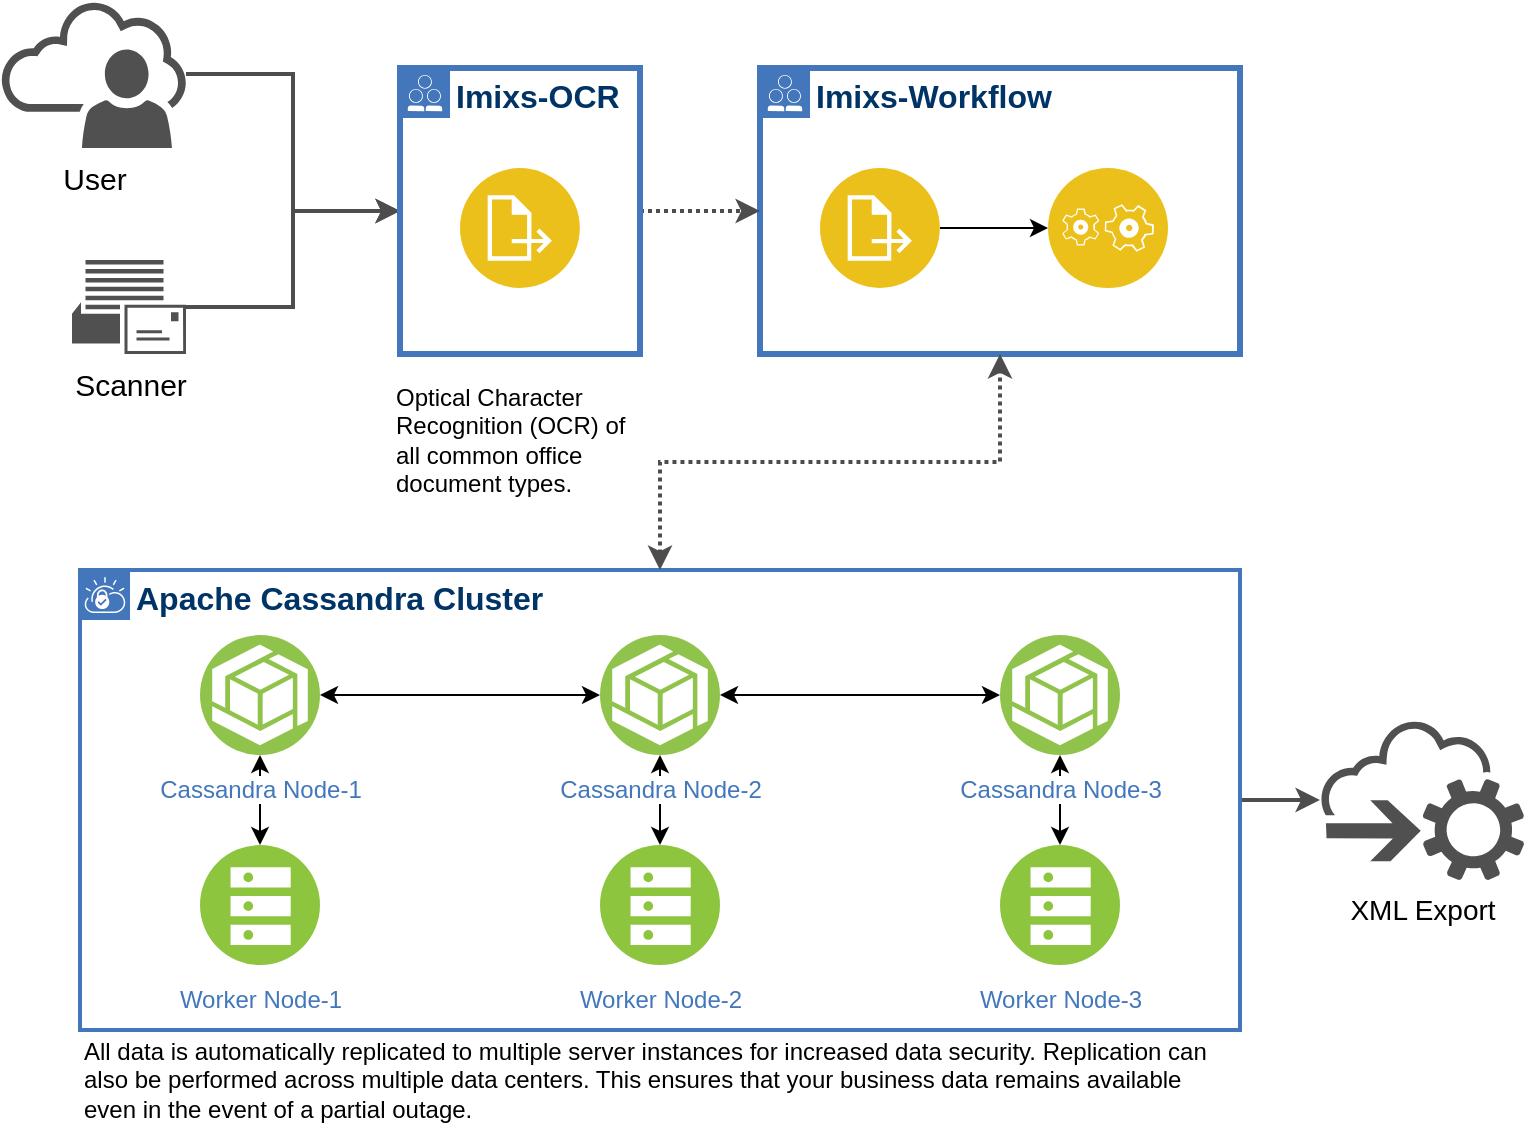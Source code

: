 <mxfile version="13.7.3" type="device"><diagram id="B5nKMUZ4Oj4fQWvD0Bmc" name="Seite-1"><mxGraphModel dx="1160" dy="712" grid="1" gridSize="10" guides="1" tooltips="1" connect="1" arrows="1" fold="1" page="1" pageScale="1" pageWidth="827" pageHeight="1169" math="0" shadow="0"><root><mxCell id="0"/><mxCell id="1" parent="0"/><mxCell id="9wHzd0In4hkkjLLAUm8Q-2" value="Imixs-Workflow" style="shape=mxgraph.ibm.box;prType=public;fontStyle=1;verticalAlign=top;align=left;spacingLeft=32;spacingTop=4;fillColor=none;rounded=0;whiteSpace=wrap;html=1;strokeColor=#4376BB;strokeWidth=3;dashed=0;container=1;spacing=-4;collapsible=0;expand=0;recursiveResize=0;fontSize=16;fontColor=#003366;" vertex="1" parent="1"><mxGeometry x="420" y="104" width="240" height="143" as="geometry"/></mxCell><mxCell id="9wHzd0In4hkkjLLAUm8Q-9" value="" style="aspect=fixed;perimeter=ellipsePerimeter;html=1;align=center;shadow=0;dashed=0;fontColor=#4277BB;labelBackgroundColor=#ffffff;fontSize=12;spacingTop=3;image;image=img/lib/ibm/applications/application_logic.svg;" vertex="1" parent="9wHzd0In4hkkjLLAUm8Q-2"><mxGeometry x="144" y="50" width="60" height="60" as="geometry"/></mxCell><mxCell id="9wHzd0In4hkkjLLAUm8Q-11" style="edgeStyle=orthogonalEdgeStyle;rounded=0;orthogonalLoop=1;jettySize=auto;html=1;entryX=0;entryY=0.5;entryDx=0;entryDy=0;fontSize=15;" edge="1" parent="9wHzd0In4hkkjLLAUm8Q-2" source="9wHzd0In4hkkjLLAUm8Q-10" target="9wHzd0In4hkkjLLAUm8Q-9"><mxGeometry relative="1" as="geometry"/></mxCell><mxCell id="9wHzd0In4hkkjLLAUm8Q-10" value="" style="aspect=fixed;perimeter=ellipsePerimeter;html=1;align=center;shadow=0;dashed=0;fontColor=#4277BB;labelBackgroundColor=#ffffff;fontSize=12;spacingTop=3;image;image=img/lib/ibm/applications/annotate.svg;" vertex="1" parent="9wHzd0In4hkkjLLAUm8Q-2"><mxGeometry x="30" y="50" width="60" height="60" as="geometry"/></mxCell><mxCell id="9wHzd0In4hkkjLLAUm8Q-32" style="edgeStyle=orthogonalEdgeStyle;rounded=0;orthogonalLoop=1;jettySize=auto;html=1;strokeColor=#4D4D4D;strokeWidth=2;fontSize=14;fontColor=#000000;" edge="1" parent="1" source="9wHzd0In4hkkjLLAUm8Q-3" target="9wHzd0In4hkkjLLAUm8Q-31"><mxGeometry relative="1" as="geometry"/></mxCell><mxCell id="9wHzd0In4hkkjLLAUm8Q-3" value="Apache Cassandra Cluster" style="shape=mxgraph.ibm.box;prType=vpc;fontStyle=1;verticalAlign=top;align=left;spacingLeft=32;spacingTop=4;fillColor=none;rounded=0;whiteSpace=wrap;html=1;strokeColor=#4376BB;strokeWidth=2;dashed=0;container=1;spacing=-4;collapsible=0;expand=0;recursiveResize=0;fontSize=16;fontColor=#003366;" vertex="1" parent="1"><mxGeometry x="80" y="355" width="580" height="230" as="geometry"/></mxCell><mxCell id="9wHzd0In4hkkjLLAUm8Q-13" value="Worker Node-1" style="aspect=fixed;perimeter=ellipsePerimeter;html=1;align=center;shadow=0;dashed=0;fontColor=#4277BB;labelBackgroundColor=#ffffff;fontSize=12;spacingTop=3;image;image=img/lib/ibm/vpc/BareMetalServer.svg;" vertex="1" parent="9wHzd0In4hkkjLLAUm8Q-3"><mxGeometry x="60" y="137.5" width="60" height="60" as="geometry"/></mxCell><mxCell id="9wHzd0In4hkkjLLAUm8Q-16" value="Worker Node-2" style="aspect=fixed;perimeter=ellipsePerimeter;html=1;align=center;shadow=0;dashed=0;fontColor=#4277BB;labelBackgroundColor=#ffffff;fontSize=12;spacingTop=3;image;image=img/lib/ibm/vpc/BareMetalServer.svg;" vertex="1" parent="9wHzd0In4hkkjLLAUm8Q-3"><mxGeometry x="260" y="137.5" width="60" height="60" as="geometry"/></mxCell><mxCell id="9wHzd0In4hkkjLLAUm8Q-17" value="Worker Node-3" style="aspect=fixed;perimeter=ellipsePerimeter;html=1;align=center;shadow=0;dashed=0;fontColor=#4277BB;labelBackgroundColor=#ffffff;fontSize=12;spacingTop=3;image;image=img/lib/ibm/vpc/BareMetalServer.svg;" vertex="1" parent="9wHzd0In4hkkjLLAUm8Q-3"><mxGeometry x="460" y="137.5" width="60" height="60" as="geometry"/></mxCell><mxCell id="9wHzd0In4hkkjLLAUm8Q-26" value="" style="html=1;labelBackgroundColor=#ffffff;startArrow=classic;startFill=1;startSize=6;endArrow=classic;endFill=1;endSize=6;jettySize=auto;orthogonalLoop=1;strokeWidth=1;fontSize=14;" edge="1" parent="9wHzd0In4hkkjLLAUm8Q-3" source="9wHzd0In4hkkjLLAUm8Q-33" target="9wHzd0In4hkkjLLAUm8Q-34"><mxGeometry width="60" height="60" relative="1" as="geometry"><mxPoint x="170" y="45" as="sourcePoint"/><mxPoint x="230" y="-15" as="targetPoint"/></mxGeometry></mxCell><mxCell id="9wHzd0In4hkkjLLAUm8Q-27" value="" style="html=1;labelBackgroundColor=#ffffff;startArrow=classic;startFill=1;startSize=6;endArrow=classic;endFill=1;endSize=6;jettySize=auto;orthogonalLoop=1;strokeWidth=1;fontSize=14;" edge="1" parent="9wHzd0In4hkkjLLAUm8Q-3" source="9wHzd0In4hkkjLLAUm8Q-34" target="9wHzd0In4hkkjLLAUm8Q-35"><mxGeometry width="60" height="60" relative="1" as="geometry"><mxPoint x="170" y="45" as="sourcePoint"/><mxPoint x="230" y="-15" as="targetPoint"/></mxGeometry></mxCell><mxCell id="9wHzd0In4hkkjLLAUm8Q-28" value="" style="html=1;labelBackgroundColor=#ffffff;startArrow=classic;startFill=1;startSize=6;endArrow=classic;endFill=1;endSize=6;jettySize=auto;orthogonalLoop=1;strokeWidth=1;fontSize=14;" edge="1" parent="9wHzd0In4hkkjLLAUm8Q-3" source="9wHzd0In4hkkjLLAUm8Q-13" target="9wHzd0In4hkkjLLAUm8Q-33"><mxGeometry width="60" height="60" relative="1" as="geometry"><mxPoint x="170" y="45" as="sourcePoint"/><mxPoint x="230" y="-15" as="targetPoint"/></mxGeometry></mxCell><mxCell id="9wHzd0In4hkkjLLAUm8Q-29" value="" style="html=1;labelBackgroundColor=#ffffff;startArrow=classic;startFill=1;startSize=6;endArrow=classic;endFill=1;endSize=6;jettySize=auto;orthogonalLoop=1;strokeWidth=1;fontSize=14;" edge="1" parent="9wHzd0In4hkkjLLAUm8Q-3" source="9wHzd0In4hkkjLLAUm8Q-16" target="9wHzd0In4hkkjLLAUm8Q-34"><mxGeometry width="60" height="60" relative="1" as="geometry"><mxPoint x="210" y="200" as="sourcePoint"/><mxPoint x="170" as="targetPoint"/></mxGeometry></mxCell><mxCell id="9wHzd0In4hkkjLLAUm8Q-30" value="" style="html=1;labelBackgroundColor=#ffffff;startArrow=classic;startFill=1;startSize=6;endArrow=classic;endFill=1;endSize=6;jettySize=auto;orthogonalLoop=1;strokeWidth=1;fontSize=14;" edge="1" parent="9wHzd0In4hkkjLLAUm8Q-3" source="9wHzd0In4hkkjLLAUm8Q-17" target="9wHzd0In4hkkjLLAUm8Q-35"><mxGeometry width="60" height="60" relative="1" as="geometry"><mxPoint x="170" y="45" as="sourcePoint"/><mxPoint x="230" y="-15" as="targetPoint"/></mxGeometry></mxCell><mxCell id="9wHzd0In4hkkjLLAUm8Q-33" value="Cassandra Node-1" style="aspect=fixed;perimeter=ellipsePerimeter;html=1;align=center;shadow=0;dashed=0;fontColor=#4277BB;labelBackgroundColor=#ffffff;fontSize=12;spacingTop=3;image;image=img/lib/ibm/vpc/ObjectStorage.svg;" vertex="1" parent="9wHzd0In4hkkjLLAUm8Q-3"><mxGeometry x="60" y="32.5" width="60" height="60" as="geometry"/></mxCell><mxCell id="9wHzd0In4hkkjLLAUm8Q-34" value="Cassandra Node-2" style="aspect=fixed;perimeter=ellipsePerimeter;html=1;align=center;shadow=0;dashed=0;fontColor=#4277BB;labelBackgroundColor=#ffffff;fontSize=12;spacingTop=3;image;image=img/lib/ibm/vpc/ObjectStorage.svg;" vertex="1" parent="9wHzd0In4hkkjLLAUm8Q-3"><mxGeometry x="260" y="32.5" width="60" height="60" as="geometry"/></mxCell><mxCell id="9wHzd0In4hkkjLLAUm8Q-35" value="Cassandra Node-3" style="aspect=fixed;perimeter=ellipsePerimeter;html=1;align=center;shadow=0;dashed=0;fontColor=#4277BB;labelBackgroundColor=#ffffff;fontSize=12;spacingTop=3;image;image=img/lib/ibm/vpc/ObjectStorage.svg;" vertex="1" parent="9wHzd0In4hkkjLLAUm8Q-3"><mxGeometry x="460" y="32.5" width="60" height="60" as="geometry"/></mxCell><mxCell id="9wHzd0In4hkkjLLAUm8Q-24" style="edgeStyle=orthogonalEdgeStyle;rounded=0;orthogonalLoop=1;jettySize=auto;html=1;fontSize=16;fontColor=#003366;strokeColor=#4D4D4D;strokeWidth=2;" edge="1" parent="1" source="9wHzd0In4hkkjLLAUm8Q-4" target="9wHzd0In4hkkjLLAUm8Q-19"><mxGeometry relative="1" as="geometry"/></mxCell><mxCell id="9wHzd0In4hkkjLLAUm8Q-4" value="User" style="pointerEvents=1;shadow=0;dashed=0;html=1;strokeColor=none;fillColor=#505050;labelPosition=center;verticalLabelPosition=bottom;outlineConnect=0;verticalAlign=top;align=center;shape=mxgraph.office.clouds.online_user;fontSize=15;" vertex="1" parent="1"><mxGeometry x="40" y="70" width="93" height="74" as="geometry"/></mxCell><mxCell id="9wHzd0In4hkkjLLAUm8Q-25" style="edgeStyle=orthogonalEdgeStyle;rounded=0;orthogonalLoop=1;jettySize=auto;html=1;fontSize=16;fontColor=#003366;strokeColor=#4D4D4D;strokeWidth=2;" edge="1" parent="1" source="9wHzd0In4hkkjLLAUm8Q-6" target="9wHzd0In4hkkjLLAUm8Q-19"><mxGeometry relative="1" as="geometry"/></mxCell><mxCell id="9wHzd0In4hkkjLLAUm8Q-6" value="Scanner" style="pointerEvents=1;shadow=0;dashed=0;html=1;strokeColor=none;fillColor=#505050;labelPosition=center;verticalLabelPosition=bottom;verticalAlign=top;outlineConnect=0;align=center;shape=mxgraph.office.communications.email_workloaad;fontSize=15;" vertex="1" parent="1"><mxGeometry x="76" y="200" width="57" height="47" as="geometry"/></mxCell><mxCell id="9wHzd0In4hkkjLLAUm8Q-18" value="" style="edgeStyle=elbowEdgeStyle;rounded=0;elbow=vertical;html=1;labelBackgroundColor=#ffffff;startArrow=classic;startFill=1;startSize=6;endArrow=classic;endFill=1;endSize=6;jettySize=auto;orthogonalLoop=1;strokeWidth=2;fontSize=14;strokeColor=#4D4D4D;dashed=1;dashPattern=1 1;" edge="1" parent="1" source="9wHzd0In4hkkjLLAUm8Q-3" target="9wHzd0In4hkkjLLAUm8Q-2"><mxGeometry width="60" height="60" relative="1" as="geometry"><mxPoint x="250" y="400" as="sourcePoint"/><mxPoint x="310" y="340" as="targetPoint"/></mxGeometry></mxCell><mxCell id="9wHzd0In4hkkjLLAUm8Q-23" style="edgeStyle=orthogonalEdgeStyle;rounded=0;orthogonalLoop=1;jettySize=auto;html=1;fontSize=16;fontColor=#003366;strokeWidth=2;strokeColor=#4D4D4D;dashed=1;dashPattern=1 1;" edge="1" parent="1" source="9wHzd0In4hkkjLLAUm8Q-19" target="9wHzd0In4hkkjLLAUm8Q-2"><mxGeometry relative="1" as="geometry"/></mxCell><mxCell id="9wHzd0In4hkkjLLAUm8Q-19" value="Imixs-OCR" style="shape=mxgraph.ibm.box;prType=public;fontStyle=1;verticalAlign=top;align=left;spacingLeft=32;spacingTop=4;fillColor=none;rounded=0;whiteSpace=wrap;html=1;strokeColor=#4376BB;strokeWidth=3;dashed=0;container=1;spacing=-4;collapsible=0;expand=0;recursiveResize=0;fontSize=16;fontColor=#003366;" vertex="1" parent="1"><mxGeometry x="240" y="104" width="120" height="143" as="geometry"/></mxCell><mxCell id="9wHzd0In4hkkjLLAUm8Q-22" value="" style="aspect=fixed;perimeter=ellipsePerimeter;html=1;align=center;shadow=0;dashed=0;fontColor=#4277BB;labelBackgroundColor=#ffffff;fontSize=12;spacingTop=3;image;image=img/lib/ibm/applications/annotate.svg;" vertex="1" parent="9wHzd0In4hkkjLLAUm8Q-19"><mxGeometry x="30" y="50" width="60" height="60" as="geometry"/></mxCell><mxCell id="9wHzd0In4hkkjLLAUm8Q-31" value="XML Export" style="pointerEvents=1;shadow=0;dashed=0;html=1;strokeColor=none;fillColor=#505050;labelPosition=center;verticalLabelPosition=bottom;outlineConnect=0;verticalAlign=top;align=center;shape=mxgraph.office.clouds.cloud_service_request;fontSize=14;" vertex="1" parent="1"><mxGeometry x="700" y="430" width="102" height="80" as="geometry"/></mxCell><mxCell id="9wHzd0In4hkkjLLAUm8Q-36" value="All data is automatically replicated to multiple server instances for increased data security. Replication can also be performed across multiple data centers. This ensures that your business data remains available even in the event of a partial outage." style="text;html=1;strokeColor=none;fillColor=none;align=left;verticalAlign=middle;whiteSpace=wrap;rounded=0;fontSize=12;fontColor=#000000;labelPosition=center;verticalLabelPosition=middle;" vertex="1" parent="1"><mxGeometry x="80" y="590" width="580" height="40" as="geometry"/></mxCell><mxCell id="9wHzd0In4hkkjLLAUm8Q-37" value="Optical Character Recognition (OCR) of all common office document types.&amp;nbsp;" style="text;html=1;strokeColor=none;fillColor=none;align=left;verticalAlign=middle;whiteSpace=wrap;rounded=0;fontSize=12;fontColor=#000000;labelPosition=center;verticalLabelPosition=middle;" vertex="1" parent="1"><mxGeometry x="235.75" y="260" width="128.5" height="60" as="geometry"/></mxCell></root></mxGraphModel></diagram></mxfile>